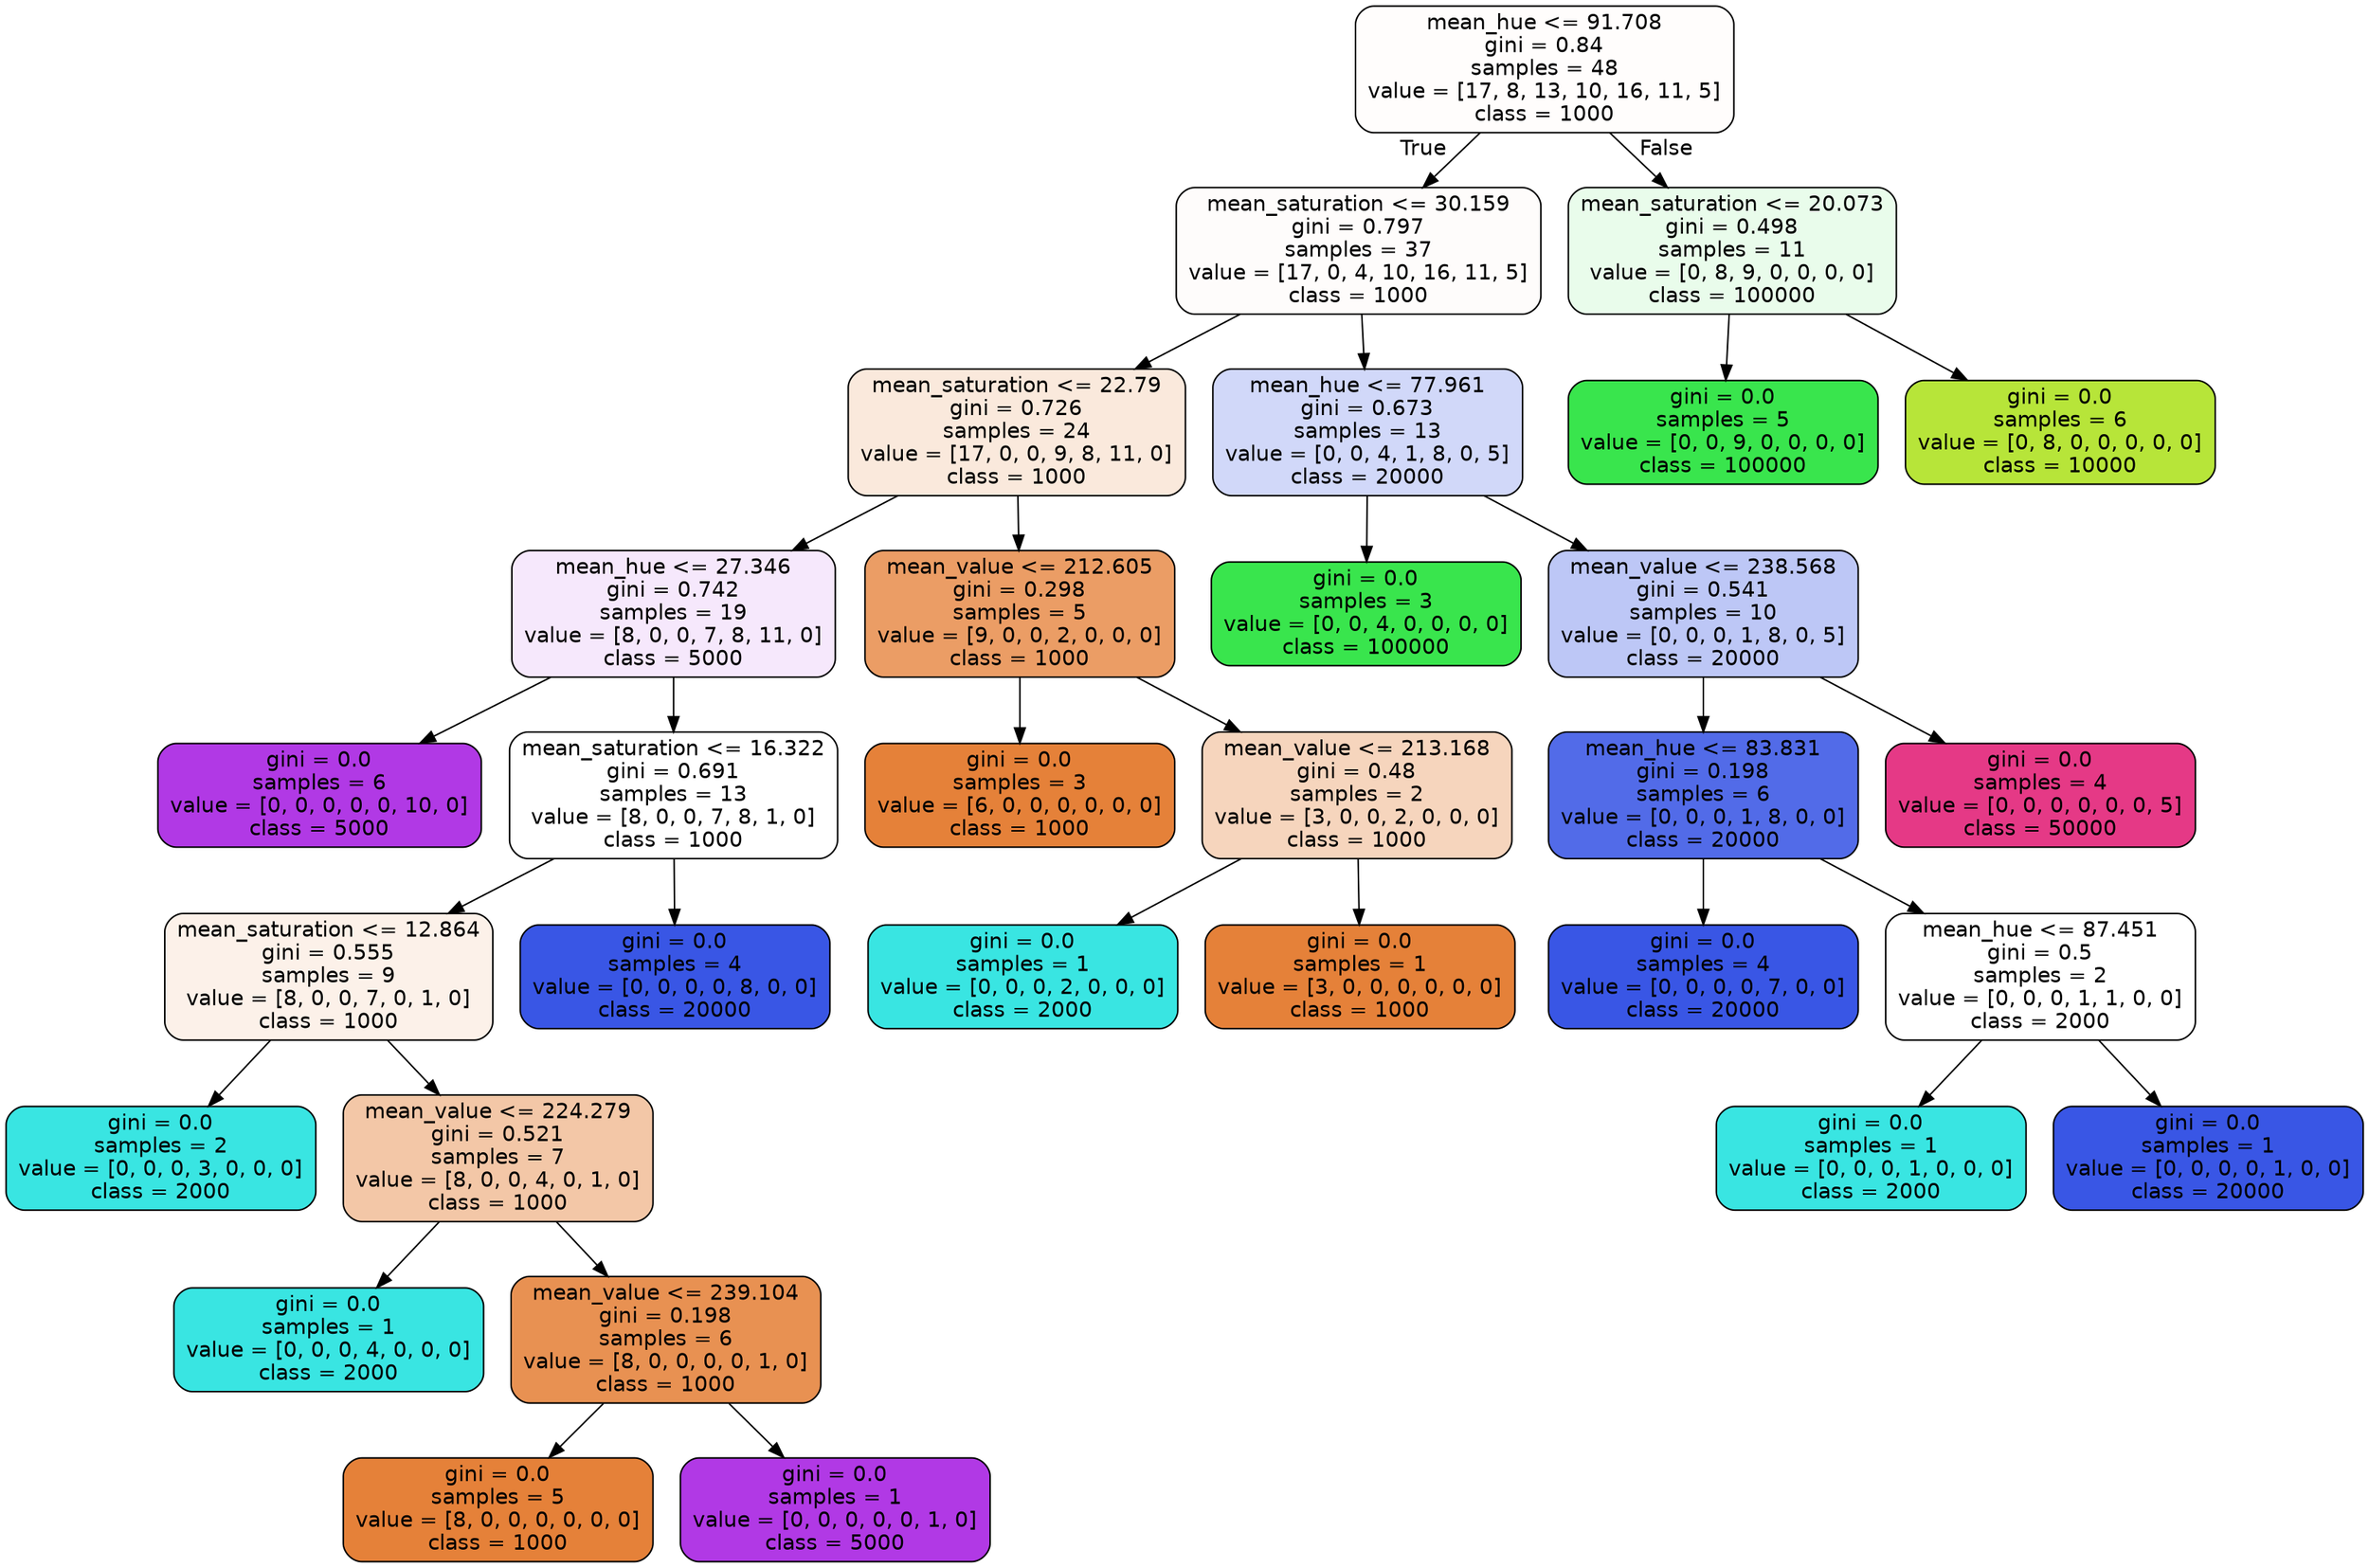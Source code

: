 digraph Tree {
node [shape=box, style="filled, rounded", color="black", fontname="helvetica"] ;
edge [fontname="helvetica"] ;
0 [label="mean_hue <= 91.708\ngini = 0.84\nsamples = 48\nvalue = [17, 8, 13, 10, 16, 11, 5]\nclass = 1000", fillcolor="#fffdfc"] ;
1 [label="mean_saturation <= 30.159\ngini = 0.797\nsamples = 37\nvalue = [17, 0, 4, 10, 16, 11, 5]\nclass = 1000", fillcolor="#fefcfb"] ;
0 -> 1 [labeldistance=2.5, labelangle=45, headlabel="True"] ;
2 [label="mean_saturation <= 22.79\ngini = 0.726\nsamples = 24\nvalue = [17, 0, 0, 9, 8, 11, 0]\nclass = 1000", fillcolor="#fae9dc"] ;
1 -> 2 ;
3 [label="mean_hue <= 27.346\ngini = 0.742\nsamples = 19\nvalue = [8, 0, 0, 7, 8, 11, 0]\nclass = 5000", fillcolor="#f6e8fc"] ;
2 -> 3 ;
4 [label="gini = 0.0\nsamples = 6\nvalue = [0, 0, 0, 0, 0, 10, 0]\nclass = 5000", fillcolor="#b139e5"] ;
3 -> 4 ;
5 [label="mean_saturation <= 16.322\ngini = 0.691\nsamples = 13\nvalue = [8, 0, 0, 7, 8, 1, 0]\nclass = 1000", fillcolor="#ffffff"] ;
3 -> 5 ;
6 [label="mean_saturation <= 12.864\ngini = 0.555\nsamples = 9\nvalue = [8, 0, 0, 7, 0, 1, 0]\nclass = 1000", fillcolor="#fcf1e9"] ;
5 -> 6 ;
7 [label="gini = 0.0\nsamples = 2\nvalue = [0, 0, 0, 3, 0, 0, 0]\nclass = 2000", fillcolor="#39e5e2"] ;
6 -> 7 ;
8 [label="mean_value <= 224.279\ngini = 0.521\nsamples = 7\nvalue = [8, 0, 0, 4, 0, 1, 0]\nclass = 1000", fillcolor="#f3c7a7"] ;
6 -> 8 ;
9 [label="gini = 0.0\nsamples = 1\nvalue = [0, 0, 0, 4, 0, 0, 0]\nclass = 2000", fillcolor="#39e5e2"] ;
8 -> 9 ;
10 [label="mean_value <= 239.104\ngini = 0.198\nsamples = 6\nvalue = [8, 0, 0, 0, 0, 1, 0]\nclass = 1000", fillcolor="#e89152"] ;
8 -> 10 ;
11 [label="gini = 0.0\nsamples = 5\nvalue = [8, 0, 0, 0, 0, 0, 0]\nclass = 1000", fillcolor="#e58139"] ;
10 -> 11 ;
12 [label="gini = 0.0\nsamples = 1\nvalue = [0, 0, 0, 0, 0, 1, 0]\nclass = 5000", fillcolor="#b139e5"] ;
10 -> 12 ;
13 [label="gini = 0.0\nsamples = 4\nvalue = [0, 0, 0, 0, 8, 0, 0]\nclass = 20000", fillcolor="#3956e5"] ;
5 -> 13 ;
14 [label="mean_value <= 212.605\ngini = 0.298\nsamples = 5\nvalue = [9, 0, 0, 2, 0, 0, 0]\nclass = 1000", fillcolor="#eb9d65"] ;
2 -> 14 ;
15 [label="gini = 0.0\nsamples = 3\nvalue = [6, 0, 0, 0, 0, 0, 0]\nclass = 1000", fillcolor="#e58139"] ;
14 -> 15 ;
16 [label="mean_value <= 213.168\ngini = 0.48\nsamples = 2\nvalue = [3, 0, 0, 2, 0, 0, 0]\nclass = 1000", fillcolor="#f6d5bd"] ;
14 -> 16 ;
17 [label="gini = 0.0\nsamples = 1\nvalue = [0, 0, 0, 2, 0, 0, 0]\nclass = 2000", fillcolor="#39e5e2"] ;
16 -> 17 ;
18 [label="gini = 0.0\nsamples = 1\nvalue = [3, 0, 0, 0, 0, 0, 0]\nclass = 1000", fillcolor="#e58139"] ;
16 -> 18 ;
19 [label="mean_hue <= 77.961\ngini = 0.673\nsamples = 13\nvalue = [0, 0, 4, 1, 8, 0, 5]\nclass = 20000", fillcolor="#d1d8f9"] ;
1 -> 19 ;
20 [label="gini = 0.0\nsamples = 3\nvalue = [0, 0, 4, 0, 0, 0, 0]\nclass = 100000", fillcolor="#39e54d"] ;
19 -> 20 ;
21 [label="mean_value <= 238.568\ngini = 0.541\nsamples = 10\nvalue = [0, 0, 0, 1, 8, 0, 5]\nclass = 20000", fillcolor="#bdc7f6"] ;
19 -> 21 ;
22 [label="mean_hue <= 83.831\ngini = 0.198\nsamples = 6\nvalue = [0, 0, 0, 1, 8, 0, 0]\nclass = 20000", fillcolor="#526be8"] ;
21 -> 22 ;
23 [label="gini = 0.0\nsamples = 4\nvalue = [0, 0, 0, 0, 7, 0, 0]\nclass = 20000", fillcolor="#3956e5"] ;
22 -> 23 ;
24 [label="mean_hue <= 87.451\ngini = 0.5\nsamples = 2\nvalue = [0, 0, 0, 1, 1, 0, 0]\nclass = 2000", fillcolor="#ffffff"] ;
22 -> 24 ;
25 [label="gini = 0.0\nsamples = 1\nvalue = [0, 0, 0, 1, 0, 0, 0]\nclass = 2000", fillcolor="#39e5e2"] ;
24 -> 25 ;
26 [label="gini = 0.0\nsamples = 1\nvalue = [0, 0, 0, 0, 1, 0, 0]\nclass = 20000", fillcolor="#3956e5"] ;
24 -> 26 ;
27 [label="gini = 0.0\nsamples = 4\nvalue = [0, 0, 0, 0, 0, 0, 5]\nclass = 50000", fillcolor="#e53986"] ;
21 -> 27 ;
28 [label="mean_saturation <= 20.073\ngini = 0.498\nsamples = 11\nvalue = [0, 8, 9, 0, 0, 0, 0]\nclass = 100000", fillcolor="#e9fceb"] ;
0 -> 28 [labeldistance=2.5, labelangle=-45, headlabel="False"] ;
29 [label="gini = 0.0\nsamples = 5\nvalue = [0, 0, 9, 0, 0, 0, 0]\nclass = 100000", fillcolor="#39e54d"] ;
28 -> 29 ;
30 [label="gini = 0.0\nsamples = 6\nvalue = [0, 8, 0, 0, 0, 0, 0]\nclass = 10000", fillcolor="#b7e539"] ;
28 -> 30 ;
}